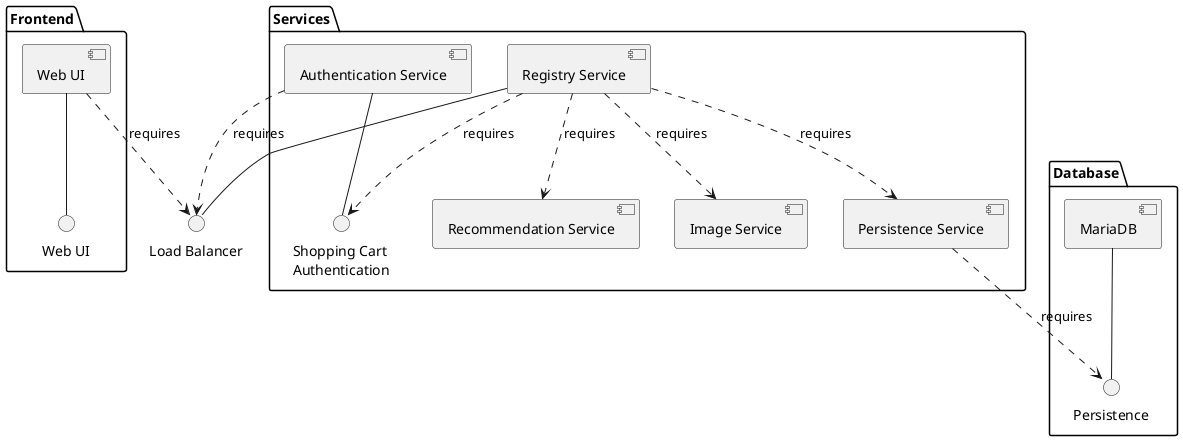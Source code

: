 @startuml
skinparam fixCircleLabelOverlapping true
skinparam componentStyle uml2

package "Frontend" {
    component [Web UI]
        interface "Web UI" as interface.WebUI
        [Web UI] -- interface.WebUI
}

package "Database" {
    component [MariaDB]
        interface "Persistence" as interface.Persistence
        [MariaDB] -- interface.Persistence
}

package "Services" {
    component [Authentication Service]
        interface "Shopping Cart\nAuthentication" as interface.AuthCart

    component [Registry Service]

    component [Image Service]
        [Registry Service]..>[Image Service] : requires

    component [Persistence Service]
        [Registry Service]..>[Persistence Service] : requires

    component [Recommendation Service]
        [Registry Service]..>[Recommendation Service] : requires

}

interface "Load Balancer" as interface.LoadBalancer
    [Registry Service] -- interface.LoadBalancer
    [Authentication Service] ..> interface.LoadBalancer : requires
    [Web UI] ..> interface.LoadBalancer : requires

[Authentication Service] -- interface.AuthCart
[Registry Service]..>interface.AuthCart : requires

[Persistence Service]..>interface.Persistence : requires
@enduml
